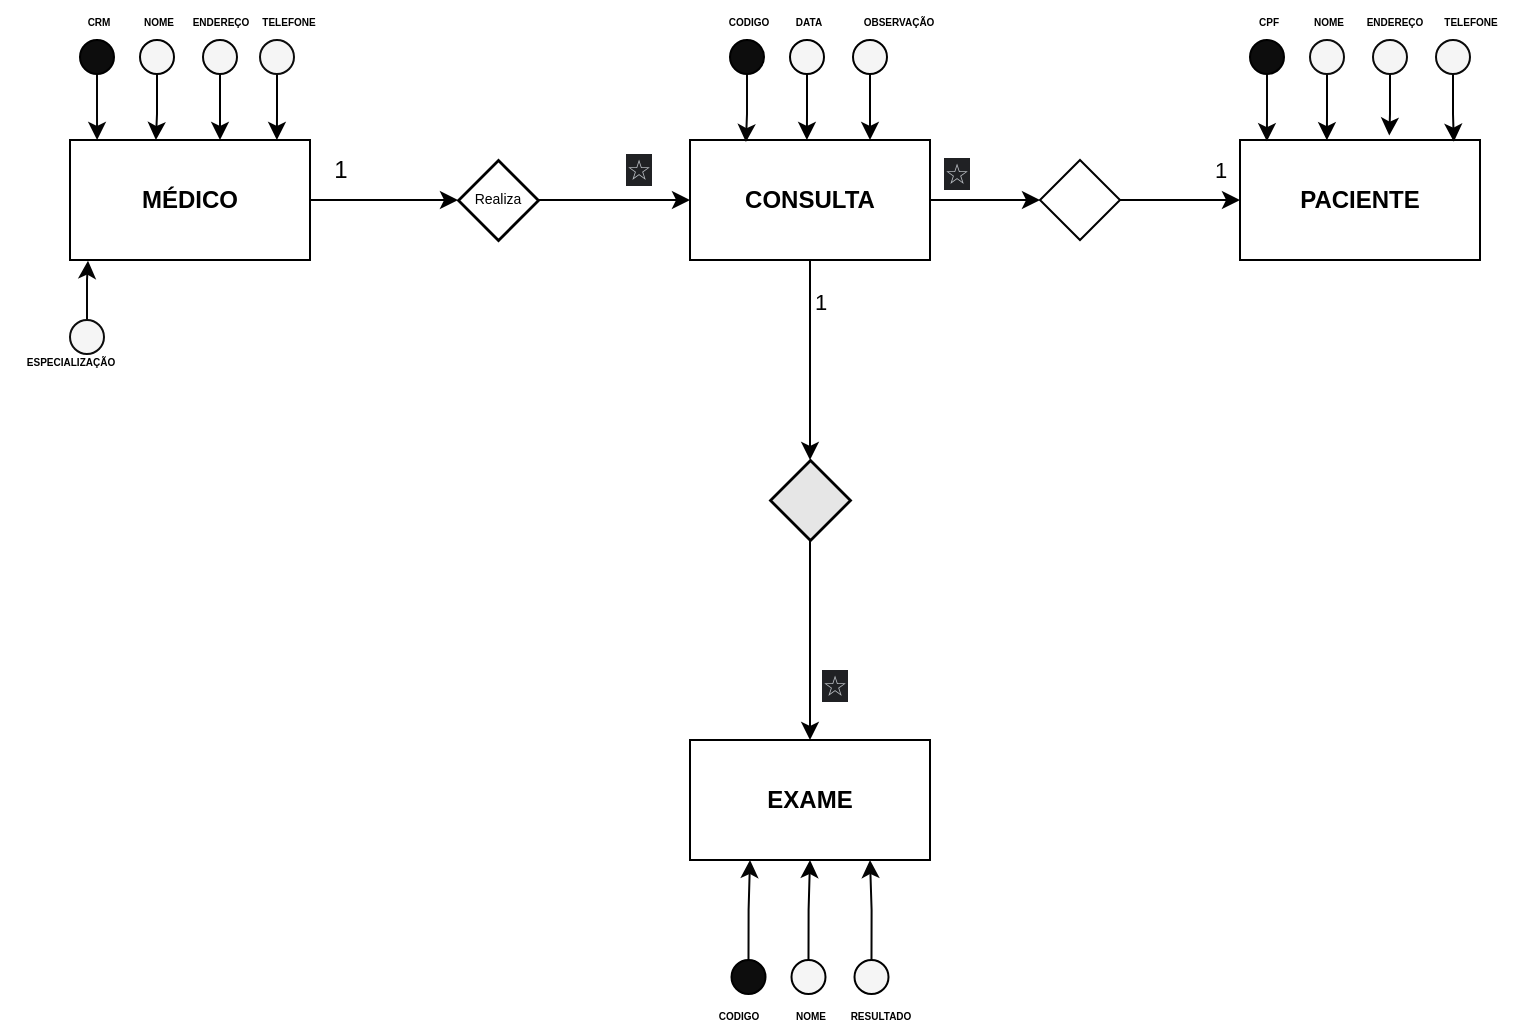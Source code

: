 <mxfile version="20.6.0" type="github">
  <diagram id="gR8BGMjpGpmtXavdDHzV" name="Página-1">
    <mxGraphModel dx="1625" dy="935" grid="1" gridSize="10" guides="1" tooltips="1" connect="1" arrows="1" fold="1" page="1" pageScale="1" pageWidth="827" pageHeight="1169" math="0" shadow="0">
      <root>
        <mxCell id="0" />
        <mxCell id="1" parent="0" />
        <mxCell id="SVfwjviFg7OJOxVClkri-1" value="EXAME" style="rounded=0;whiteSpace=wrap;html=1;fontColor=#000000;fontStyle=1" vertex="1" parent="1">
          <mxGeometry x="375" y="380" width="120" height="60" as="geometry" />
        </mxCell>
        <mxCell id="SVfwjviFg7OJOxVClkri-2" value="PACIENTE" style="rounded=0;whiteSpace=wrap;html=1;fontColor=#000000;fontStyle=1" vertex="1" parent="1">
          <mxGeometry x="650" y="80" width="120" height="60" as="geometry" />
        </mxCell>
        <mxCell id="SVfwjviFg7OJOxVClkri-16" style="edgeStyle=orthogonalEdgeStyle;rounded=0;orthogonalLoop=1;jettySize=auto;html=1;entryX=0;entryY=0.5;entryDx=0;entryDy=0;strokeColor=#000;" edge="1" parent="1" source="SVfwjviFg7OJOxVClkri-3" target="SVfwjviFg7OJOxVClkri-8">
          <mxGeometry relative="1" as="geometry" />
        </mxCell>
        <mxCell id="SVfwjviFg7OJOxVClkri-20" style="edgeStyle=orthogonalEdgeStyle;rounded=0;orthogonalLoop=1;jettySize=auto;html=1;entryX=0.5;entryY=0;entryDx=0;entryDy=0;strokeColor=#000;" edge="1" parent="1" source="SVfwjviFg7OJOxVClkri-3" target="SVfwjviFg7OJOxVClkri-9">
          <mxGeometry relative="1" as="geometry" />
        </mxCell>
        <mxCell id="SVfwjviFg7OJOxVClkri-22" value="1" style="edgeLabel;html=1;align=center;verticalAlign=middle;resizable=0;points=[];" vertex="1" connectable="0" parent="SVfwjviFg7OJOxVClkri-20">
          <mxGeometry x="-0.592" relative="1" as="geometry">
            <mxPoint x="5" as="offset" />
          </mxGeometry>
        </mxCell>
        <mxCell id="SVfwjviFg7OJOxVClkri-3" value="CONSULTA" style="rounded=0;whiteSpace=wrap;html=1;fontStyle=1;fontColor=#000000;" vertex="1" parent="1">
          <mxGeometry x="375" y="80" width="120" height="60" as="geometry" />
        </mxCell>
        <mxCell id="SVfwjviFg7OJOxVClkri-12" style="edgeStyle=orthogonalEdgeStyle;rounded=0;orthogonalLoop=1;jettySize=auto;html=1;entryX=0;entryY=0.5;entryDx=0;entryDy=0;fontColor=#000000;strokeColor=#000000;" edge="1" parent="1" source="SVfwjviFg7OJOxVClkri-4" target="SVfwjviFg7OJOxVClkri-7">
          <mxGeometry relative="1" as="geometry" />
        </mxCell>
        <mxCell id="SVfwjviFg7OJOxVClkri-4" value="MÉDICO" style="rounded=0;whiteSpace=wrap;html=1;fontColor=#000000;fontStyle=1" vertex="1" parent="1">
          <mxGeometry x="65" y="80" width="120" height="60" as="geometry" />
        </mxCell>
        <mxCell id="SVfwjviFg7OJOxVClkri-14" style="edgeStyle=orthogonalEdgeStyle;rounded=0;orthogonalLoop=1;jettySize=auto;html=1;strokeColor=#000;" edge="1" parent="1" source="SVfwjviFg7OJOxVClkri-7" target="SVfwjviFg7OJOxVClkri-3">
          <mxGeometry relative="1" as="geometry" />
        </mxCell>
        <mxCell id="SVfwjviFg7OJOxVClkri-15" value="&lt;span style=&quot;color: rgb(189, 193, 198); font-family: arial, sans-serif; font-size: 14px; text-align: left; background-color: rgb(32, 33, 36);&quot;&gt;☆&lt;/span&gt;" style="edgeLabel;html=1;align=center;verticalAlign=middle;resizable=0;points=[];" vertex="1" connectable="0" parent="SVfwjviFg7OJOxVClkri-14">
          <mxGeometry x="-0.366" y="1" relative="1" as="geometry">
            <mxPoint x="26" y="-14" as="offset" />
          </mxGeometry>
        </mxCell>
        <mxCell id="SVfwjviFg7OJOxVClkri-7" value="Realiza" style="rhombus;whiteSpace=wrap;html=1;fillColor=#FFFFFF;strokeColor=#000000;strokeWidth=1.4;fontSize=7;fontColor=#000000;" vertex="1" parent="1">
          <mxGeometry x="259" y="90" width="40" height="40" as="geometry" />
        </mxCell>
        <mxCell id="SVfwjviFg7OJOxVClkri-17" style="edgeStyle=orthogonalEdgeStyle;rounded=0;orthogonalLoop=1;jettySize=auto;html=1;strokeColor=#000;" edge="1" parent="1" source="SVfwjviFg7OJOxVClkri-8" target="SVfwjviFg7OJOxVClkri-2">
          <mxGeometry relative="1" as="geometry" />
        </mxCell>
        <mxCell id="SVfwjviFg7OJOxVClkri-18" value="1" style="edgeLabel;html=1;align=center;verticalAlign=middle;resizable=0;points=[];" vertex="1" connectable="0" parent="SVfwjviFg7OJOxVClkri-17">
          <mxGeometry x="0.254" relative="1" as="geometry">
            <mxPoint x="12" y="-15" as="offset" />
          </mxGeometry>
        </mxCell>
        <mxCell id="SVfwjviFg7OJOxVClkri-8" value="" style="rhombus;whiteSpace=wrap;html=1;fillColor=#FFFFFF;strokeColor=#000000;" vertex="1" parent="1">
          <mxGeometry x="550" y="90" width="40" height="40" as="geometry" />
        </mxCell>
        <mxCell id="SVfwjviFg7OJOxVClkri-21" style="edgeStyle=orthogonalEdgeStyle;rounded=0;orthogonalLoop=1;jettySize=auto;html=1;strokeColor=#000;" edge="1" parent="1" source="SVfwjviFg7OJOxVClkri-9" target="SVfwjviFg7OJOxVClkri-1">
          <mxGeometry relative="1" as="geometry" />
        </mxCell>
        <mxCell id="SVfwjviFg7OJOxVClkri-9" value="" style="rhombus;whiteSpace=wrap;html=1;fillColor=#E6E6E6;strokeColor=#000000;strokeWidth=1.4;" vertex="1" parent="1">
          <mxGeometry x="415" y="240" width="40" height="40" as="geometry" />
        </mxCell>
        <mxCell id="SVfwjviFg7OJOxVClkri-13" value="1" style="text;html=1;align=center;verticalAlign=middle;resizable=0;points=[];autosize=1;strokeColor=none;fillColor=none;" vertex="1" parent="1">
          <mxGeometry x="185" y="80" width="30" height="30" as="geometry" />
        </mxCell>
        <mxCell id="SVfwjviFg7OJOxVClkri-19" value="&lt;span style=&quot;color: rgb(189, 193, 198); font-family: arial, sans-serif; font-size: 14px; text-align: left; background-color: rgb(32, 33, 36);&quot;&gt;☆&lt;/span&gt;" style="edgeLabel;html=1;align=center;verticalAlign=middle;resizable=0;points=[];" vertex="1" connectable="0" parent="1">
          <mxGeometry x="359.81" y="110" as="geometry">
            <mxPoint x="148" y="-13" as="offset" />
          </mxGeometry>
        </mxCell>
        <mxCell id="SVfwjviFg7OJOxVClkri-24" value="&lt;span style=&quot;color: rgb(189, 193, 198); font-family: arial, sans-serif; font-size: 14px; text-align: left; background-color: rgb(32, 33, 36);&quot;&gt;☆&lt;/span&gt;" style="edgeLabel;html=1;align=center;verticalAlign=middle;resizable=0;points=[];" vertex="1" connectable="0" parent="1">
          <mxGeometry x="359.81" y="110" as="geometry">
            <mxPoint x="87" y="243" as="offset" />
          </mxGeometry>
        </mxCell>
        <mxCell id="SVfwjviFg7OJOxVClkri-44" style="edgeStyle=orthogonalEdgeStyle;rounded=0;orthogonalLoop=1;jettySize=auto;html=1;entryX=0.113;entryY=0;entryDx=0;entryDy=0;entryPerimeter=0;fontColor=#000000;strokeColor=#050505;" edge="1" parent="1" source="SVfwjviFg7OJOxVClkri-36" target="SVfwjviFg7OJOxVClkri-4">
          <mxGeometry relative="1" as="geometry" />
        </mxCell>
        <mxCell id="SVfwjviFg7OJOxVClkri-36" value="" style="ellipse;whiteSpace=wrap;html=1;aspect=fixed;strokeColor=#000000;fillColor=#0D0D0D;" vertex="1" parent="1">
          <mxGeometry x="70" y="30" width="17" height="17" as="geometry" />
        </mxCell>
        <mxCell id="SVfwjviFg7OJOxVClkri-46" style="edgeStyle=orthogonalEdgeStyle;rounded=0;orthogonalLoop=1;jettySize=auto;html=1;entryX=0.358;entryY=0;entryDx=0;entryDy=0;entryPerimeter=0;strokeColor=#000000;" edge="1" parent="1" source="SVfwjviFg7OJOxVClkri-37" target="SVfwjviFg7OJOxVClkri-4">
          <mxGeometry relative="1" as="geometry" />
        </mxCell>
        <mxCell id="SVfwjviFg7OJOxVClkri-37" value="" style="ellipse;whiteSpace=wrap;html=1;aspect=fixed;fillColor=#f5f5f5;fontColor=#333333;strokeColor=#030303;" vertex="1" parent="1">
          <mxGeometry x="100" y="30" width="17" height="17" as="geometry" />
        </mxCell>
        <mxCell id="SVfwjviFg7OJOxVClkri-47" style="edgeStyle=orthogonalEdgeStyle;rounded=0;orthogonalLoop=1;jettySize=auto;html=1;entryX=0.625;entryY=0;entryDx=0;entryDy=0;entryPerimeter=0;strokeColor=#000;" edge="1" parent="1" source="SVfwjviFg7OJOxVClkri-38" target="SVfwjviFg7OJOxVClkri-4">
          <mxGeometry relative="1" as="geometry" />
        </mxCell>
        <mxCell id="SVfwjviFg7OJOxVClkri-38" value="" style="ellipse;whiteSpace=wrap;html=1;aspect=fixed;fillColor=#f5f5f5;fontColor=#333333;strokeColor=#050505;" vertex="1" parent="1">
          <mxGeometry x="131.5" y="30" width="17" height="17" as="geometry" />
        </mxCell>
        <mxCell id="SVfwjviFg7OJOxVClkri-49" style="edgeStyle=orthogonalEdgeStyle;rounded=0;orthogonalLoop=1;jettySize=auto;html=1;entryX=0.862;entryY=0;entryDx=0;entryDy=0;entryPerimeter=0;strokeColor=#000;" edge="1" parent="1" source="SVfwjviFg7OJOxVClkri-39" target="SVfwjviFg7OJOxVClkri-4">
          <mxGeometry relative="1" as="geometry" />
        </mxCell>
        <mxCell id="SVfwjviFg7OJOxVClkri-39" value="" style="ellipse;whiteSpace=wrap;html=1;aspect=fixed;fillColor=#f5f5f5;fontColor=#333333;strokeColor=#0D0D0D;" vertex="1" parent="1">
          <mxGeometry x="160" y="30" width="17" height="17" as="geometry" />
        </mxCell>
        <mxCell id="SVfwjviFg7OJOxVClkri-50" value="CRM" style="text;html=1;align=center;verticalAlign=middle;resizable=0;points=[];autosize=1;strokeColor=none;fillColor=none;fontSize=5;fontColor=#000000;labelBorderColor=none;labelBackgroundColor=none;fontStyle=1" vertex="1" parent="1">
          <mxGeometry x="63.5" y="10" width="30" height="20" as="geometry" />
        </mxCell>
        <mxCell id="SVfwjviFg7OJOxVClkri-51" value="ENDEREÇO" style="text;html=1;align=center;verticalAlign=middle;resizable=0;points=[];autosize=1;strokeColor=none;fillColor=none;fontSize=5;fontColor=#000;fontStyle=1" vertex="1" parent="1">
          <mxGeometry x="115" y="10" width="50" height="20" as="geometry" />
        </mxCell>
        <mxCell id="SVfwjviFg7OJOxVClkri-52" value="TELEFONE" style="text;html=1;align=center;verticalAlign=middle;resizable=0;points=[];autosize=1;strokeColor=none;fillColor=none;fontSize=5;fontColor=#000;fontStyle=1" vertex="1" parent="1">
          <mxGeometry x="148.5" y="10" width="50" height="20" as="geometry" />
        </mxCell>
        <mxCell id="SVfwjviFg7OJOxVClkri-53" value="NOME" style="text;html=1;align=center;verticalAlign=middle;resizable=0;points=[];autosize=1;strokeColor=none;fillColor=none;fontSize=5;fontColor=#000000;fontStyle=1" vertex="1" parent="1">
          <mxGeometry x="88.5" y="10" width="40" height="20" as="geometry" />
        </mxCell>
        <mxCell id="SVfwjviFg7OJOxVClkri-71" style="edgeStyle=orthogonalEdgeStyle;rounded=0;orthogonalLoop=1;jettySize=auto;html=1;entryX=0.233;entryY=0.017;entryDx=0;entryDy=0;entryPerimeter=0;strokeColor=#050505;fontSize=6;fontColor=#000000;" edge="1" parent="1" source="SVfwjviFg7OJOxVClkri-60" target="SVfwjviFg7OJOxVClkri-3">
          <mxGeometry relative="1" as="geometry" />
        </mxCell>
        <mxCell id="SVfwjviFg7OJOxVClkri-60" value="" style="ellipse;whiteSpace=wrap;html=1;aspect=fixed;strokeColor=#000000;fillColor=#0D0D0D;" vertex="1" parent="1">
          <mxGeometry x="395" y="30" width="17" height="17" as="geometry" />
        </mxCell>
        <mxCell id="SVfwjviFg7OJOxVClkri-75" style="edgeStyle=orthogonalEdgeStyle;rounded=0;orthogonalLoop=1;jettySize=auto;html=1;entryX=0.487;entryY=0;entryDx=0;entryDy=0;entryPerimeter=0;strokeColor=#000;fontSize=6;fontColor=#000000;" edge="1" parent="1" source="SVfwjviFg7OJOxVClkri-61" target="SVfwjviFg7OJOxVClkri-3">
          <mxGeometry relative="1" as="geometry" />
        </mxCell>
        <mxCell id="SVfwjviFg7OJOxVClkri-61" value="" style="ellipse;whiteSpace=wrap;html=1;aspect=fixed;fillColor=#f5f5f5;fontColor=#000000;strokeColor=#000000;" vertex="1" parent="1">
          <mxGeometry x="425" y="30" width="17" height="17" as="geometry" />
        </mxCell>
        <mxCell id="SVfwjviFg7OJOxVClkri-76" style="edgeStyle=orthogonalEdgeStyle;rounded=0;orthogonalLoop=1;jettySize=auto;html=1;entryX=0.75;entryY=0;entryDx=0;entryDy=0;strokeColor=#000;fontSize=6;fontColor=#000000;" edge="1" parent="1" source="SVfwjviFg7OJOxVClkri-62" target="SVfwjviFg7OJOxVClkri-3">
          <mxGeometry relative="1" as="geometry" />
        </mxCell>
        <mxCell id="SVfwjviFg7OJOxVClkri-62" value="" style="ellipse;whiteSpace=wrap;html=1;aspect=fixed;fillColor=#f5f5f5;fontColor=#000000;strokeColor=#000000;" vertex="1" parent="1">
          <mxGeometry x="456.5" y="30" width="17" height="17" as="geometry" />
        </mxCell>
        <mxCell id="SVfwjviFg7OJOxVClkri-81" style="edgeStyle=orthogonalEdgeStyle;rounded=0;orthogonalLoop=1;jettySize=auto;html=1;entryX=0.112;entryY=0.01;entryDx=0;entryDy=0;entryPerimeter=0;strokeColor=#050505;fontSize=6;fontColor=#0F0F0F;" edge="1" parent="1" source="SVfwjviFg7OJOxVClkri-64" target="SVfwjviFg7OJOxVClkri-2">
          <mxGeometry relative="1" as="geometry" />
        </mxCell>
        <mxCell id="SVfwjviFg7OJOxVClkri-64" value="" style="ellipse;whiteSpace=wrap;html=1;aspect=fixed;strokeColor=#000000;fillColor=#0D0D0D;" vertex="1" parent="1">
          <mxGeometry x="655" y="30" width="17" height="17" as="geometry" />
        </mxCell>
        <mxCell id="SVfwjviFg7OJOxVClkri-82" style="edgeStyle=orthogonalEdgeStyle;rounded=0;orthogonalLoop=1;jettySize=auto;html=1;entryX=0.362;entryY=0.002;entryDx=0;entryDy=0;entryPerimeter=0;strokeColor=#000;fontSize=6;fontColor=#0F0F0F;" edge="1" parent="1" source="SVfwjviFg7OJOxVClkri-65" target="SVfwjviFg7OJOxVClkri-2">
          <mxGeometry relative="1" as="geometry" />
        </mxCell>
        <mxCell id="SVfwjviFg7OJOxVClkri-65" value="" style="ellipse;whiteSpace=wrap;html=1;aspect=fixed;fillColor=#f5f5f5;fontColor=#333333;strokeColor=#0D0D0D;" vertex="1" parent="1">
          <mxGeometry x="685" y="30" width="17" height="17" as="geometry" />
        </mxCell>
        <mxCell id="SVfwjviFg7OJOxVClkri-83" style="edgeStyle=orthogonalEdgeStyle;rounded=0;orthogonalLoop=1;jettySize=auto;html=1;entryX=0.622;entryY=-0.037;entryDx=0;entryDy=0;entryPerimeter=0;strokeColor=#000;fontSize=6;fontColor=#0F0F0F;" edge="1" parent="1" source="SVfwjviFg7OJOxVClkri-66" target="SVfwjviFg7OJOxVClkri-2">
          <mxGeometry relative="1" as="geometry" />
        </mxCell>
        <mxCell id="SVfwjviFg7OJOxVClkri-66" value="" style="ellipse;whiteSpace=wrap;html=1;aspect=fixed;fillColor=#f5f5f5;fontColor=#333333;strokeColor=#0A0A0A;" vertex="1" parent="1">
          <mxGeometry x="716.5" y="30" width="17" height="17" as="geometry" />
        </mxCell>
        <mxCell id="SVfwjviFg7OJOxVClkri-84" style="edgeStyle=orthogonalEdgeStyle;rounded=0;orthogonalLoop=1;jettySize=auto;html=1;entryX=0.891;entryY=0.014;entryDx=0;entryDy=0;entryPerimeter=0;strokeColor=#000;fontSize=6;fontColor=#0F0F0F;" edge="1" parent="1" source="SVfwjviFg7OJOxVClkri-67" target="SVfwjviFg7OJOxVClkri-2">
          <mxGeometry relative="1" as="geometry" />
        </mxCell>
        <mxCell id="SVfwjviFg7OJOxVClkri-67" value="" style="ellipse;whiteSpace=wrap;html=1;aspect=fixed;fillColor=#f5f5f5;fontColor=#333333;strokeColor=#0A0A0A;" vertex="1" parent="1">
          <mxGeometry x="748" y="30" width="17" height="17" as="geometry" />
        </mxCell>
        <mxCell id="SVfwjviFg7OJOxVClkri-77" style="edgeStyle=orthogonalEdgeStyle;rounded=0;orthogonalLoop=1;jettySize=auto;html=1;entryX=0.25;entryY=1;entryDx=0;entryDy=0;strokeColor=#050505;fontSize=6;fontColor=#000000;" edge="1" parent="1" source="SVfwjviFg7OJOxVClkri-68" target="SVfwjviFg7OJOxVClkri-1">
          <mxGeometry relative="1" as="geometry" />
        </mxCell>
        <mxCell id="SVfwjviFg7OJOxVClkri-68" value="" style="ellipse;whiteSpace=wrap;html=1;aspect=fixed;strokeColor=#000000;fillColor=#0D0D0D;" vertex="1" parent="1">
          <mxGeometry x="395.75" y="490" width="17" height="17" as="geometry" />
        </mxCell>
        <mxCell id="SVfwjviFg7OJOxVClkri-78" style="edgeStyle=orthogonalEdgeStyle;rounded=0;orthogonalLoop=1;jettySize=auto;html=1;entryX=0.5;entryY=1;entryDx=0;entryDy=0;strokeColor=#000000;fontSize=6;fontColor=#000000;" edge="1" parent="1" source="SVfwjviFg7OJOxVClkri-69" target="SVfwjviFg7OJOxVClkri-1">
          <mxGeometry relative="1" as="geometry" />
        </mxCell>
        <mxCell id="SVfwjviFg7OJOxVClkri-69" value="" style="ellipse;whiteSpace=wrap;html=1;aspect=fixed;fillColor=#f5f5f5;fontColor=#333333;strokeColor=#000000;" vertex="1" parent="1">
          <mxGeometry x="425.75" y="490" width="17" height="17" as="geometry" />
        </mxCell>
        <mxCell id="SVfwjviFg7OJOxVClkri-80" style="edgeStyle=orthogonalEdgeStyle;orthogonalLoop=1;jettySize=auto;html=1;entryX=0.75;entryY=1;entryDx=0;entryDy=0;strokeColor=#050505;fontSize=6;fontColor=#000000;rounded=0;shadow=0;sketch=0;" edge="1" parent="1" source="SVfwjviFg7OJOxVClkri-70" target="SVfwjviFg7OJOxVClkri-1">
          <mxGeometry relative="1" as="geometry" />
        </mxCell>
        <mxCell id="SVfwjviFg7OJOxVClkri-70" value="" style="ellipse;whiteSpace=wrap;html=1;aspect=fixed;fillColor=#f5f5f5;fontColor=#333333;strokeColor=#000000;" vertex="1" parent="1">
          <mxGeometry x="457.25" y="490" width="17" height="17" as="geometry" />
        </mxCell>
        <mxCell id="SVfwjviFg7OJOxVClkri-85" value="CODIGO" style="text;html=1;align=center;verticalAlign=middle;resizable=0;points=[];autosize=1;fontSize=5;fontStyle=1;fontColor=#000;" vertex="1" parent="1">
          <mxGeometry x="378.5" y="507" width="40" height="20" as="geometry" />
        </mxCell>
        <mxCell id="SVfwjviFg7OJOxVClkri-86" value="RESULTADO" style="text;html=1;align=center;verticalAlign=middle;resizable=0;points=[];autosize=1;fontSize=5;fontColor=#000;fontStyle=1" vertex="1" parent="1">
          <mxGeometry x="445" y="507" width="50" height="20" as="geometry" />
        </mxCell>
        <mxCell id="SVfwjviFg7OJOxVClkri-87" value="NOME" style="text;html=1;align=center;verticalAlign=middle;resizable=0;points=[];autosize=1;fontSize=5;fontStyle=1;fontColor=#000;" vertex="1" parent="1">
          <mxGeometry x="415" y="507" width="40" height="20" as="geometry" />
        </mxCell>
        <mxCell id="SVfwjviFg7OJOxVClkri-89" value="ENDEREÇO" style="text;html=1;align=center;verticalAlign=middle;resizable=0;points=[];autosize=1;fontSize=5;fontColor=#000;fontStyle=1" vertex="1" parent="1">
          <mxGeometry x="702" y="10" width="50" height="20" as="geometry" />
        </mxCell>
        <mxCell id="SVfwjviFg7OJOxVClkri-90" value="CPF" style="text;html=1;align=center;verticalAlign=middle;resizable=0;points=[];autosize=1;fontSize=5;fontColor=#000000;fontStyle=1" vertex="1" parent="1">
          <mxGeometry x="648.5" y="10" width="30" height="20" as="geometry" />
        </mxCell>
        <mxCell id="SVfwjviFg7OJOxVClkri-91" value="NOME" style="text;html=1;align=center;verticalAlign=middle;resizable=0;points=[];autosize=1;fontSize=5;fontColor=#000;fontStyle=1" vertex="1" parent="1">
          <mxGeometry x="673.5" y="10" width="40" height="20" as="geometry" />
        </mxCell>
        <mxCell id="SVfwjviFg7OJOxVClkri-92" value="TELEFONE" style="text;html=1;align=center;verticalAlign=middle;resizable=0;points=[];autosize=1;fontSize=5;fontColor=#000;fontStyle=1" vertex="1" parent="1">
          <mxGeometry x="740" y="10" width="50" height="20" as="geometry" />
        </mxCell>
        <mxCell id="SVfwjviFg7OJOxVClkri-93" value="CODIGO" style="text;html=1;align=center;verticalAlign=middle;resizable=0;points=[];autosize=1;fontSize=5;fontColor=#000000;fontStyle=1" vertex="1" parent="1">
          <mxGeometry x="383.5" y="10" width="40" height="20" as="geometry" />
        </mxCell>
        <mxCell id="SVfwjviFg7OJOxVClkri-94" value="&amp;nbsp; &amp;nbsp;" style="text;html=1;align=center;verticalAlign=middle;resizable=0;points=[];autosize=1;fontSize=5;fontColor=#000000;" vertex="1" parent="1">
          <mxGeometry x="418.5" y="10" width="30" height="20" as="geometry" />
        </mxCell>
        <mxCell id="SVfwjviFg7OJOxVClkri-95" value="OBSERVAÇÃO" style="text;html=1;align=center;verticalAlign=middle;resizable=0;points=[];autosize=1;fontSize=5;fontColor=#000000;fontStyle=1" vertex="1" parent="1">
          <mxGeometry x="448.5" y="10" width="60" height="20" as="geometry" />
        </mxCell>
        <mxCell id="SVfwjviFg7OJOxVClkri-96" value="DATA" style="text;html=1;align=center;verticalAlign=middle;resizable=0;points=[];autosize=1;fontSize=5;fontColor=#000000;fontStyle=1" vertex="1" parent="1">
          <mxGeometry x="414.25" y="10" width="40" height="20" as="geometry" />
        </mxCell>
        <mxCell id="SVfwjviFg7OJOxVClkri-98" style="edgeStyle=orthogonalEdgeStyle;rounded=0;sketch=0;orthogonalLoop=1;jettySize=auto;html=1;entryX=0.075;entryY=1.006;entryDx=0;entryDy=0;entryPerimeter=0;shadow=0;strokeColor=#050505;fontSize=5;fontColor=#000;" edge="1" parent="1" source="SVfwjviFg7OJOxVClkri-97" target="SVfwjviFg7OJOxVClkri-4">
          <mxGeometry relative="1" as="geometry" />
        </mxCell>
        <mxCell id="SVfwjviFg7OJOxVClkri-97" value="" style="ellipse;whiteSpace=wrap;html=1;aspect=fixed;fillColor=#f5f5f5;fontColor=#333333;strokeColor=#0D0D0D;" vertex="1" parent="1">
          <mxGeometry x="65" y="170" width="17" height="17" as="geometry" />
        </mxCell>
        <mxCell id="SVfwjviFg7OJOxVClkri-99" value="ESPECIALIZAÇÃO" style="text;html=1;align=center;verticalAlign=middle;resizable=0;points=[];autosize=1;strokeColor=none;fillColor=none;fontSize=5;fontColor=#000;fontStyle=1" vertex="1" parent="1">
          <mxGeometry x="30" y="180" width="70" height="20" as="geometry" />
        </mxCell>
      </root>
    </mxGraphModel>
  </diagram>
</mxfile>

